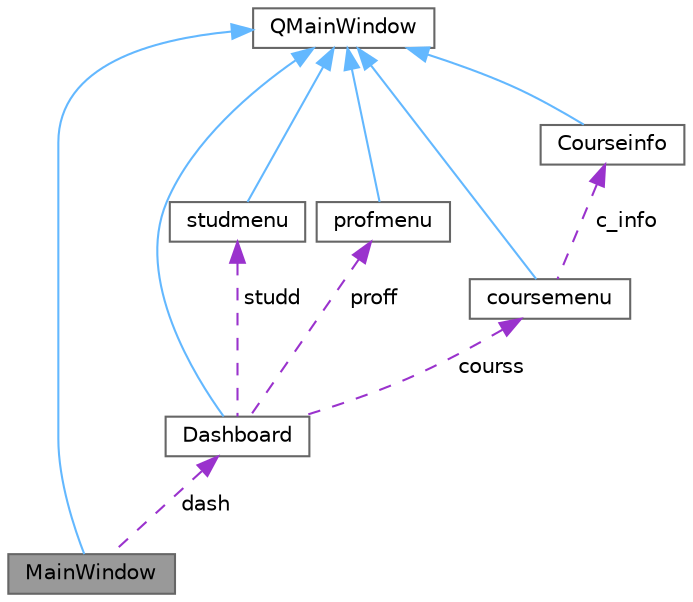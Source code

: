 digraph "MainWindow"
{
 // LATEX_PDF_SIZE
  bgcolor="transparent";
  edge [fontname=Helvetica,fontsize=10,labelfontname=Helvetica,labelfontsize=10];
  node [fontname=Helvetica,fontsize=10,shape=box,height=0.2,width=0.4];
  Node1 [label="MainWindow",height=0.2,width=0.4,color="gray40", fillcolor="grey60", style="filled", fontcolor="black",tooltip=" "];
  Node2 -> Node1 [dir="back",color="steelblue1",style="solid"];
  Node2 [label="QMainWindow",height=0.2,width=0.4,color="gray40", fillcolor="white", style="filled",tooltip=" "];
  Node3 -> Node1 [dir="back",color="darkorchid3",style="dashed",label=" dash" ];
  Node3 [label="Dashboard",height=0.2,width=0.4,color="gray40", fillcolor="white", style="filled",URL="$class_dashboard.html",tooltip=" "];
  Node2 -> Node3 [dir="back",color="steelblue1",style="solid"];
  Node4 -> Node3 [dir="back",color="darkorchid3",style="dashed",label=" studd" ];
  Node4 [label="studmenu",height=0.2,width=0.4,color="gray40", fillcolor="white", style="filled",URL="$classstudmenu.html",tooltip=" "];
  Node2 -> Node4 [dir="back",color="steelblue1",style="solid"];
  Node5 -> Node3 [dir="back",color="darkorchid3",style="dashed",label=" proff" ];
  Node5 [label="profmenu",height=0.2,width=0.4,color="gray40", fillcolor="white", style="filled",URL="$classprofmenu.html",tooltip=" "];
  Node2 -> Node5 [dir="back",color="steelblue1",style="solid"];
  Node6 -> Node3 [dir="back",color="darkorchid3",style="dashed",label=" courss" ];
  Node6 [label="coursemenu",height=0.2,width=0.4,color="gray40", fillcolor="white", style="filled",URL="$classcoursemenu.html",tooltip=" "];
  Node2 -> Node6 [dir="back",color="steelblue1",style="solid"];
  Node7 -> Node6 [dir="back",color="darkorchid3",style="dashed",label=" c_info" ];
  Node7 [label="Courseinfo",height=0.2,width=0.4,color="gray40", fillcolor="white", style="filled",URL="$class_courseinfo.html",tooltip=" "];
  Node2 -> Node7 [dir="back",color="steelblue1",style="solid"];
}
